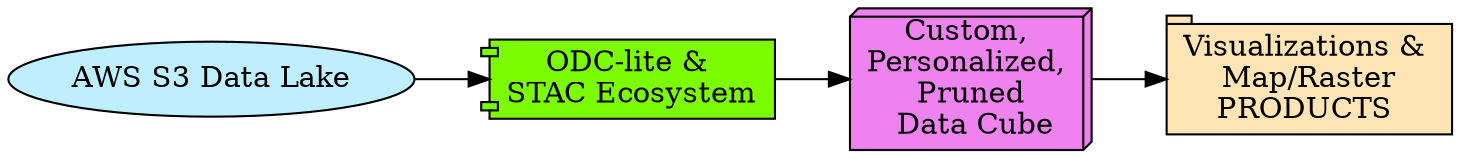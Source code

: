 digraph G {
rankdir=LR

node [shape=tab style=filled fillcolor=moccasin]
n0[label="Visualizations & \n Map/Raster \nPRODUCTS "]
node [shape=component style=filled fillcolor=lawngreen]
n2[label="ODC-lite & \nSTAC Ecosystem"]
node [shape=ellipse style=filled fillcolor=lightblue1]
n4[label="AWS S3 Data Lake"]

node [shape=box3d style=filled fillcolor=violet]
n5[label="Custom, \nPersonalized, \nPruned\n Data Cube"]

n4 -> n2 -> n5 -> n0
}
